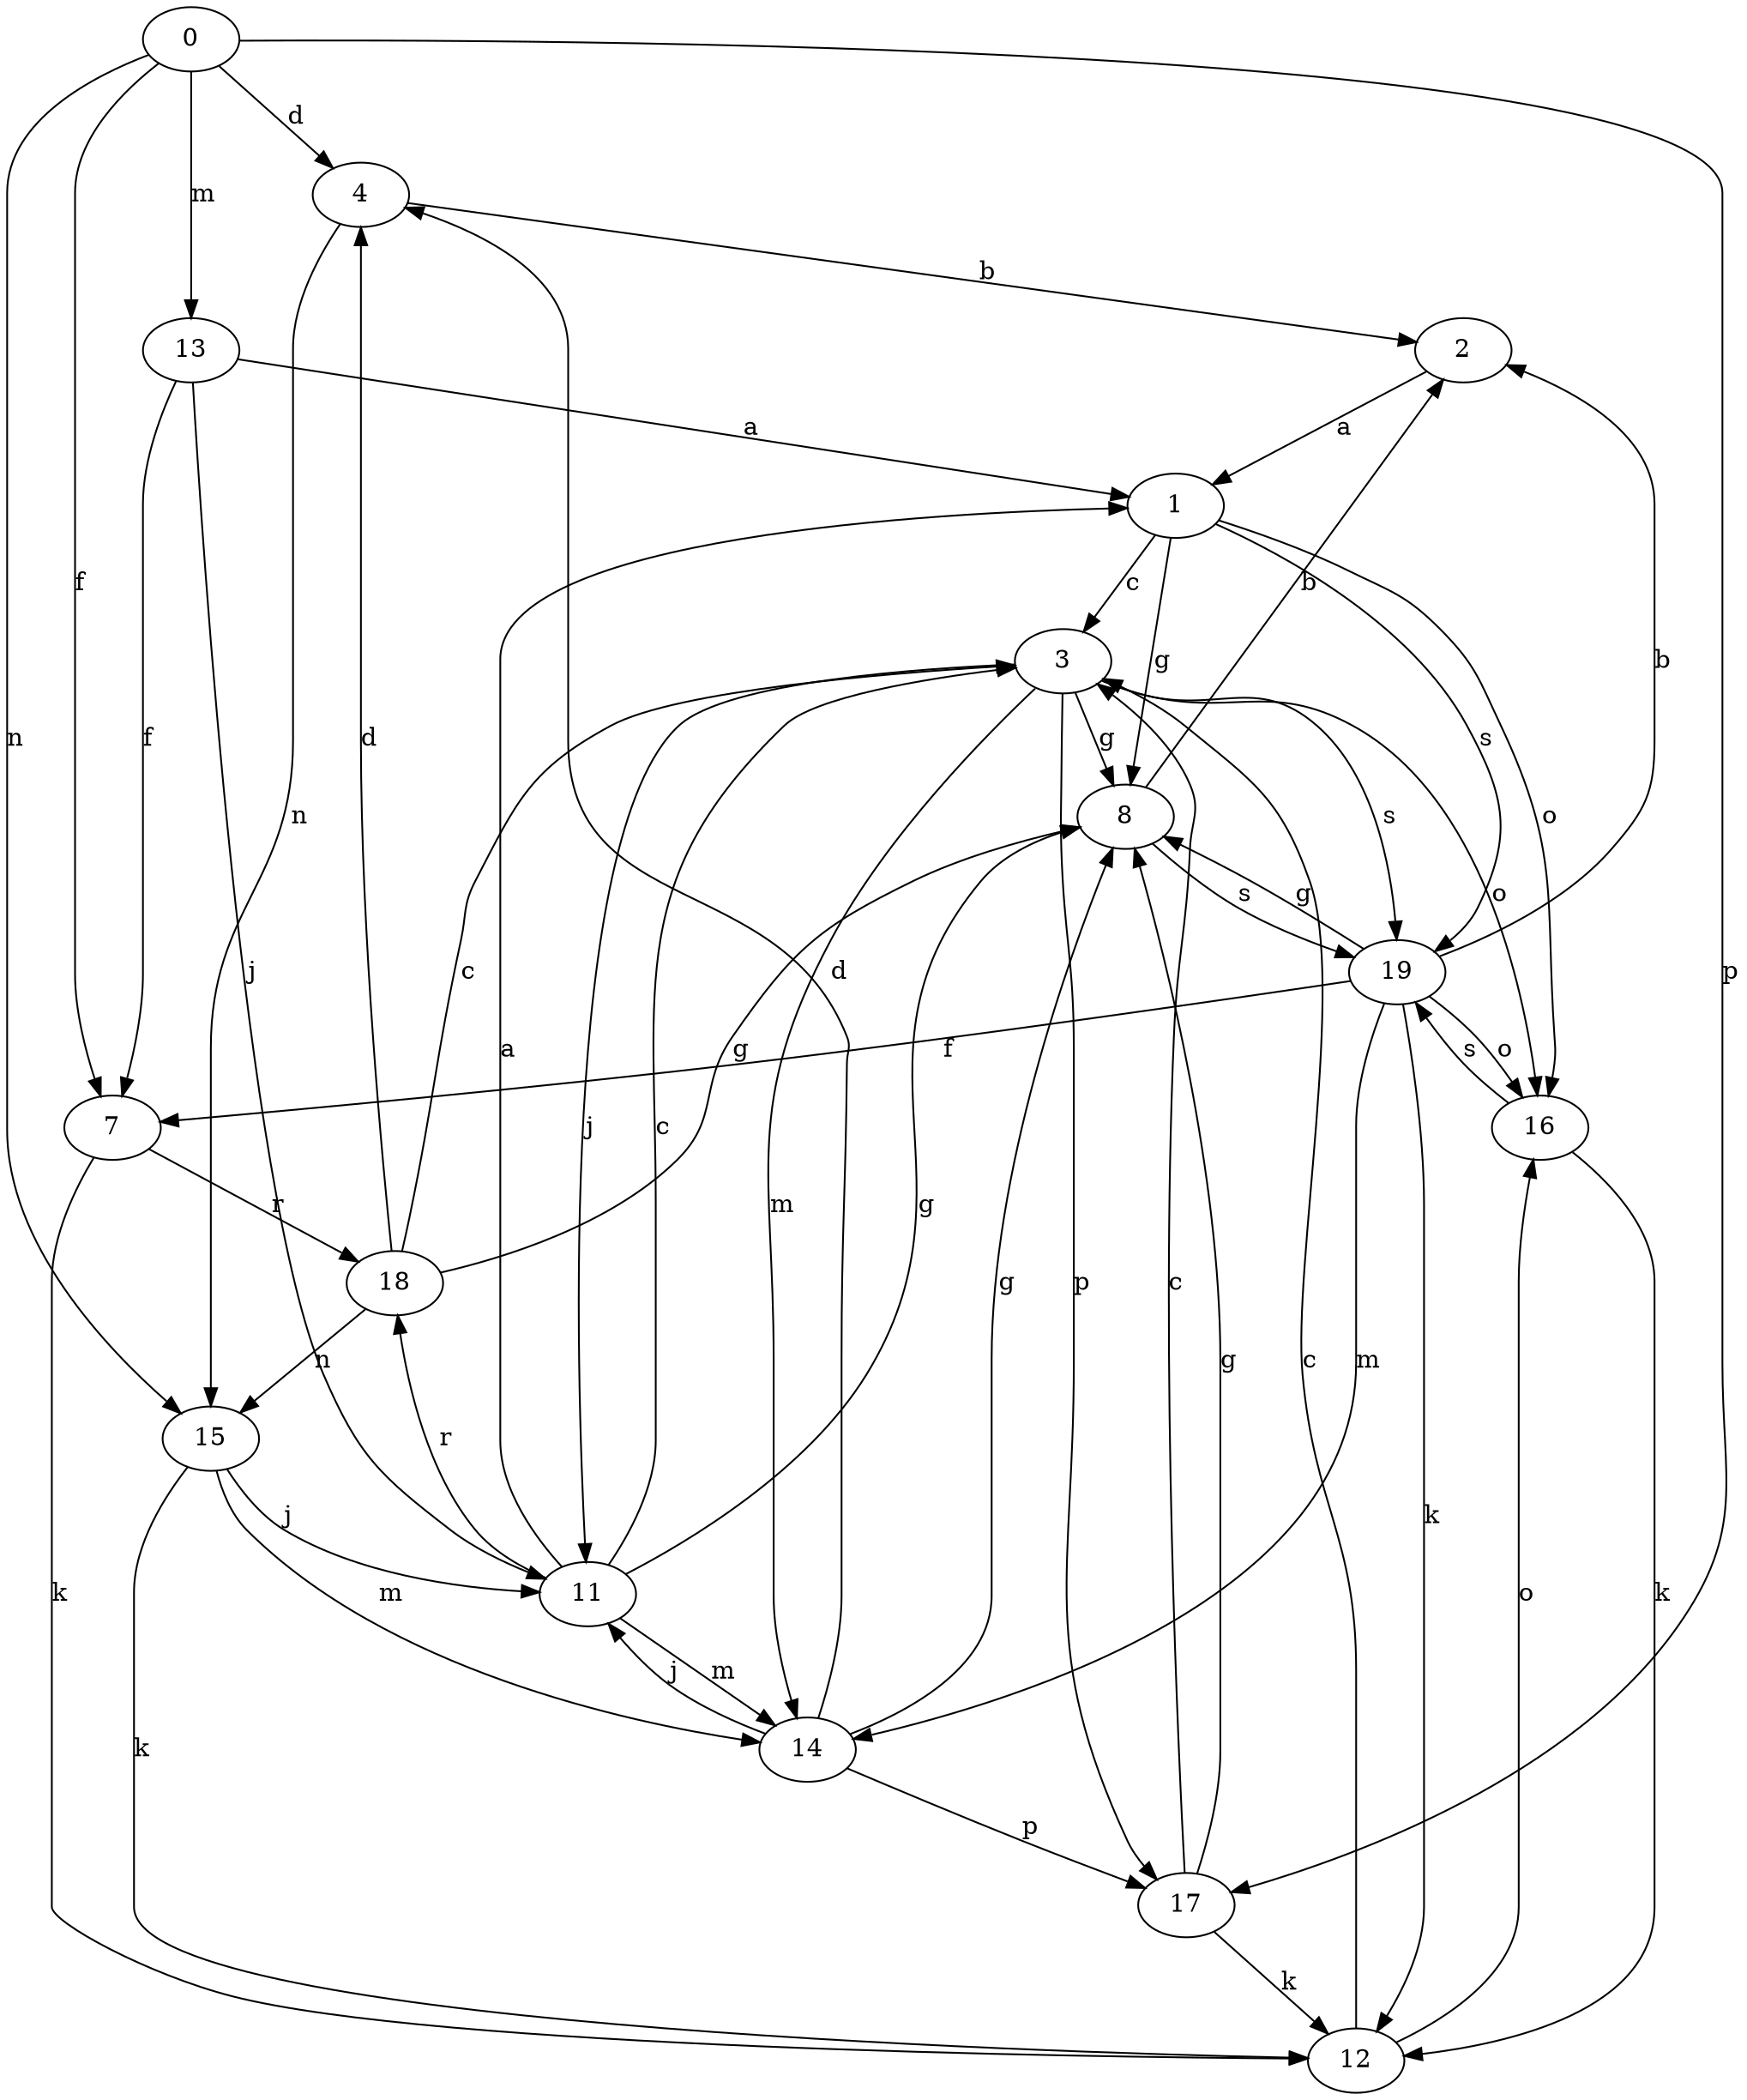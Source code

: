 strict digraph  {
0;
1;
2;
3;
4;
7;
8;
11;
12;
13;
14;
15;
16;
17;
18;
19;
0 -> 4  [label=d];
0 -> 7  [label=f];
0 -> 13  [label=m];
0 -> 15  [label=n];
0 -> 17  [label=p];
1 -> 3  [label=c];
1 -> 8  [label=g];
1 -> 16  [label=o];
1 -> 19  [label=s];
2 -> 1  [label=a];
3 -> 8  [label=g];
3 -> 11  [label=j];
3 -> 14  [label=m];
3 -> 16  [label=o];
3 -> 17  [label=p];
3 -> 19  [label=s];
4 -> 2  [label=b];
4 -> 15  [label=n];
7 -> 12  [label=k];
7 -> 18  [label=r];
8 -> 2  [label=b];
8 -> 19  [label=s];
11 -> 1  [label=a];
11 -> 3  [label=c];
11 -> 8  [label=g];
11 -> 14  [label=m];
11 -> 18  [label=r];
12 -> 3  [label=c];
12 -> 16  [label=o];
13 -> 1  [label=a];
13 -> 7  [label=f];
13 -> 11  [label=j];
14 -> 4  [label=d];
14 -> 8  [label=g];
14 -> 11  [label=j];
14 -> 17  [label=p];
15 -> 11  [label=j];
15 -> 12  [label=k];
15 -> 14  [label=m];
16 -> 12  [label=k];
16 -> 19  [label=s];
17 -> 3  [label=c];
17 -> 8  [label=g];
17 -> 12  [label=k];
18 -> 3  [label=c];
18 -> 4  [label=d];
18 -> 8  [label=g];
18 -> 15  [label=n];
19 -> 2  [label=b];
19 -> 7  [label=f];
19 -> 8  [label=g];
19 -> 12  [label=k];
19 -> 14  [label=m];
19 -> 16  [label=o];
}
